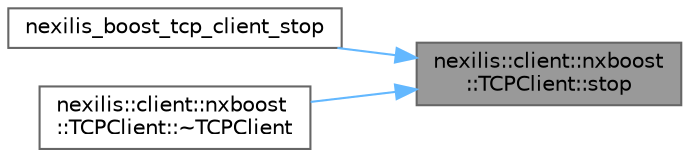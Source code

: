 digraph "nexilis::client::nxboost::TCPClient::stop"
{
 // LATEX_PDF_SIZE
  bgcolor="transparent";
  edge [fontname=Helvetica,fontsize=10,labelfontname=Helvetica,labelfontsize=10];
  node [fontname=Helvetica,fontsize=10,shape=box,height=0.2,width=0.4];
  rankdir="RL";
  Node1 [id="Node000001",label="nexilis::client::nxboost\l::TCPClient::stop",height=0.2,width=0.4,color="gray40", fillcolor="grey60", style="filled", fontcolor="black",tooltip="Protocol::stop() implementation."];
  Node1 -> Node2 [id="edge1_Node000001_Node000002",dir="back",color="steelblue1",style="solid",tooltip=" "];
  Node2 [id="Node000002",label="nexilis_boost_tcp_client_stop",height=0.2,width=0.4,color="grey40", fillcolor="white", style="filled",URL="$d8/df0/boost__tcp__client__c_8cc.html#ae70ef14c7a9163967c164b38353c0292",tooltip=" "];
  Node1 -> Node3 [id="edge2_Node000001_Node000003",dir="back",color="steelblue1",style="solid",tooltip=" "];
  Node3 [id="Node000003",label="nexilis::client::nxboost\l::TCPClient::~TCPClient",height=0.2,width=0.4,color="grey40", fillcolor="white", style="filled",URL="$d1/d21/classnexilis_1_1client_1_1nxboost_1_1TCPClient.html#a006bdabddb896eefbb71203a4b912c65",tooltip="Destructor."];
}
